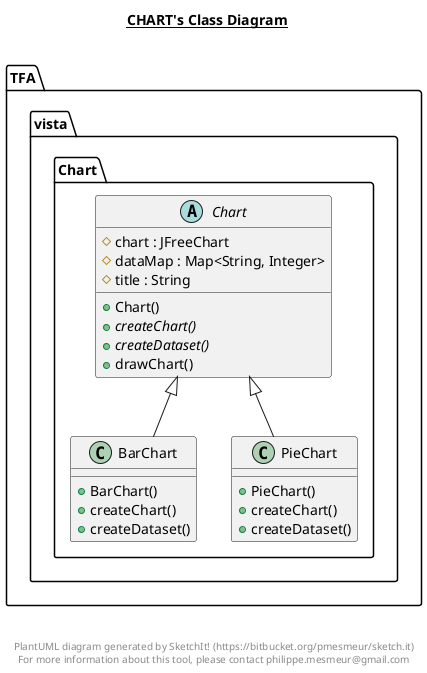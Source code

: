 @startuml

title __CHART's Class Diagram__\n

  namespace TFA {
    namespace vista {
      namespace Chart {
        class TFA.vista.Chart.BarChart {
            + BarChart()
            + createChart()
            + createDataset()
        }
      }
    }
  }
  

  namespace TFA {
    namespace vista {
      namespace Chart {
        abstract class TFA.vista.Chart.Chart {
            # chart : JFreeChart
            # dataMap : Map<String, Integer>
            # title : String
            + Chart()
            {abstract} + createChart()
            {abstract} + createDataset()
            + drawChart()
        }
      }
    }
  }
  

  namespace TFA {
    namespace vista {
      namespace Chart {
        class TFA.vista.Chart.PieChart {
            + PieChart()
            + createChart()
            + createDataset()
        }
      }
    }
  }
  

  TFA.vista.Chart.BarChart -up-|> TFA.vista.Chart.Chart
  TFA.vista.Chart.PieChart -up-|> TFA.vista.Chart.Chart


right footer


PlantUML diagram generated by SketchIt! (https://bitbucket.org/pmesmeur/sketch.it)
For more information about this tool, please contact philippe.mesmeur@gmail.com
endfooter

@enduml
